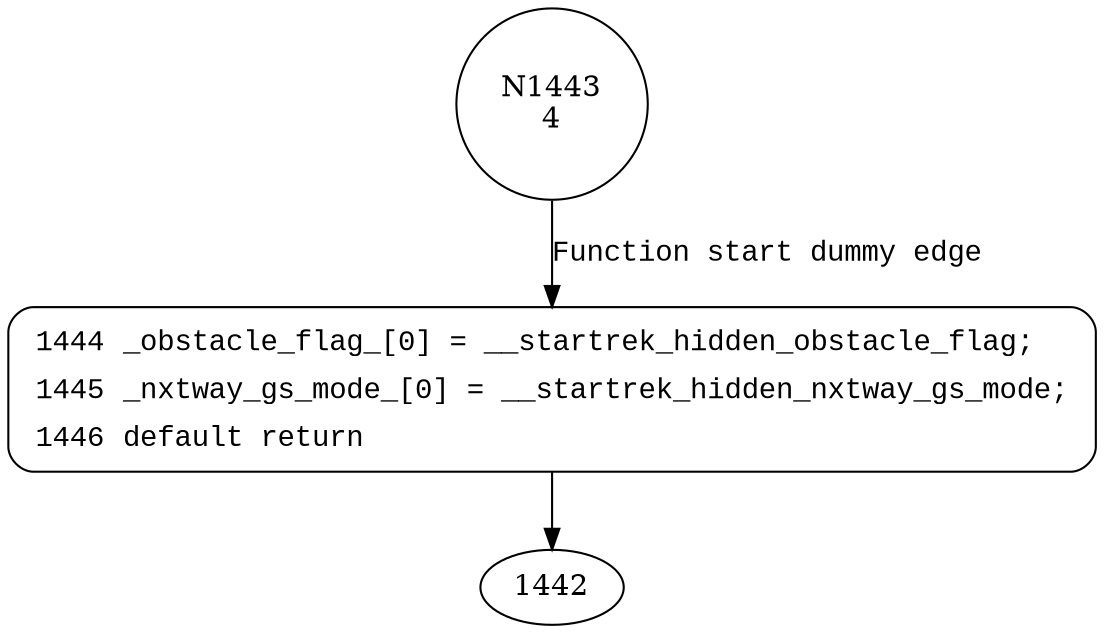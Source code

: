 digraph __startrek_init_shared {
1443 [shape="circle" label="N1443\n4"]
1444 [shape="circle" label="N1444\n3"]
1444 [style="filled,bold" penwidth="1" fillcolor="white" fontname="Courier New" shape="Mrecord" label=<<table border="0" cellborder="0" cellpadding="3" bgcolor="white"><tr><td align="right">1444</td><td align="left">_obstacle_flag_[0] = __startrek_hidden_obstacle_flag;</td></tr><tr><td align="right">1445</td><td align="left">_nxtway_gs_mode_[0] = __startrek_hidden_nxtway_gs_mode;</td></tr><tr><td align="right">1446</td><td align="left">default return</td></tr></table>>]
1444 -> 1442[label=""]
1443 -> 1444 [label="Function start dummy edge" fontname="Courier New"]
}